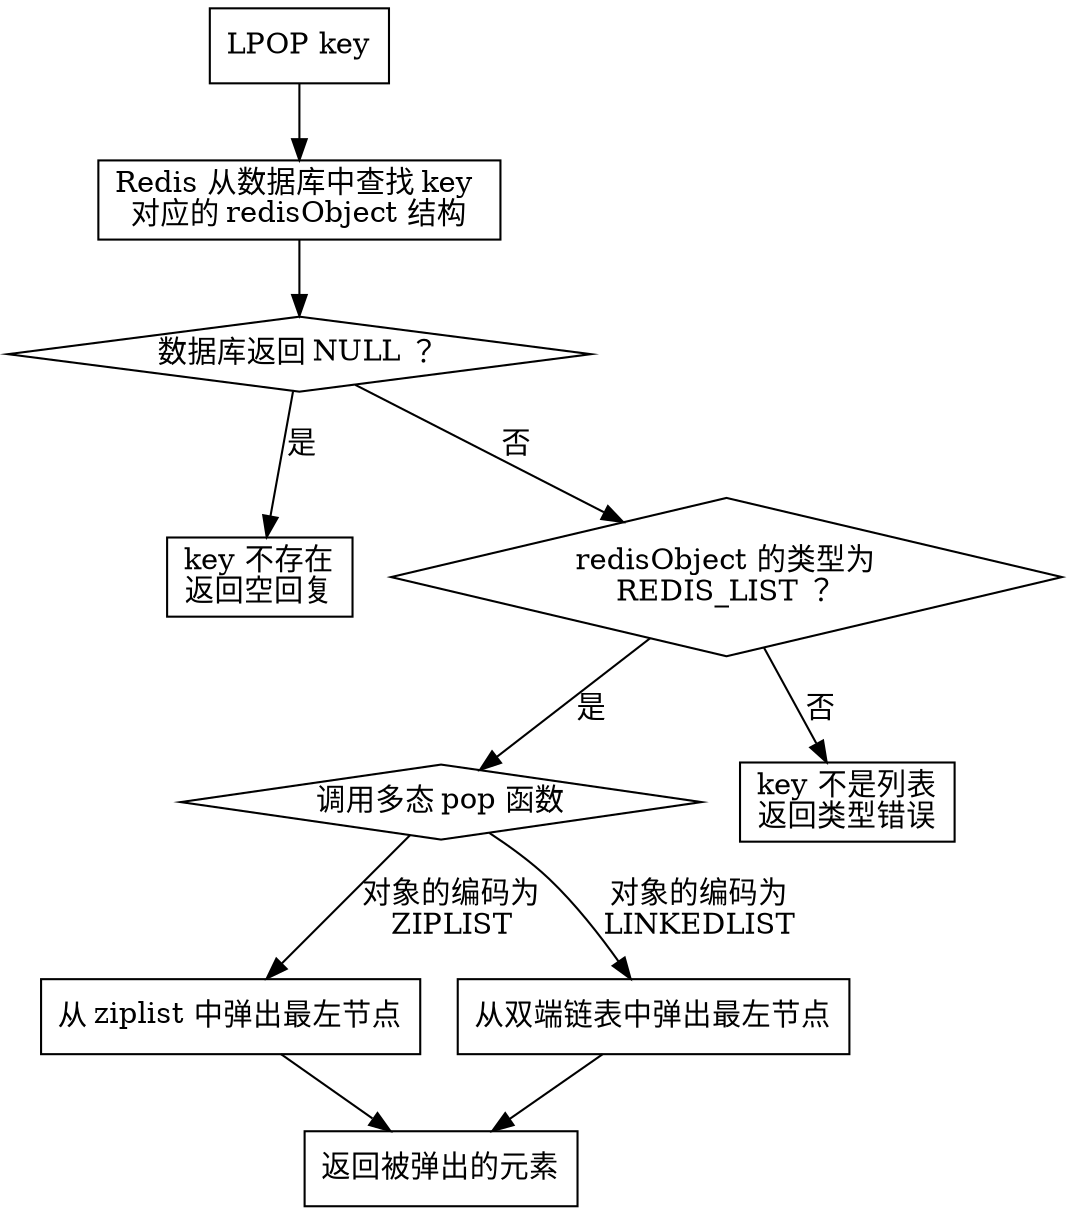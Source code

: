 digraph command_poly {
    node [shape=box];

    lpop [label="LPOP key"];

    get_key_obj_from_db [label="Redis 从数据库中查找 key \n对应的 redisObject 结构"];

    is_obj_nil_or_not [label="数据库返回 NULL ？",shape=diamond];

    return_nil [label="key 不存在\n返回空回复"];

    is_type_list_or_not [label="redisObject 的类型为\nREDIS_LIST ？",shape=diamond];

    call_poly_pop_function [label="调用多态 pop 函数", shape=diamond];

    return_type_error [label="key 不是列表\n返回类型错误"];

    pop_from_ziplist [label="从 ziplist 中弹出最左节点"];

    pop_from_linkedlist [label="从双端链表中弹出最左节点"];

    return_pop_item [label="返回被弹出的元素"];

    // edge

    lpop -> get_key_obj_from_db;

    get_key_obj_from_db -> is_obj_nil_or_not;

    is_obj_nil_or_not -> return_nil [label="是"];

    is_obj_nil_or_not -> is_type_list_or_not [label="否"];

    is_type_list_or_not -> call_poly_pop_function [label="是"];

    is_type_list_or_not -> return_type_error [label="否"];

    call_poly_pop_function -> pop_from_ziplist [label="对象的编码为\nZIPLIST"];

    call_poly_pop_function -> pop_from_linkedlist [label="对象的编码为\nLINKEDLIST"];

    pop_from_ziplist -> return_pop_item;

    pop_from_linkedlist -> return_pop_item;

}
